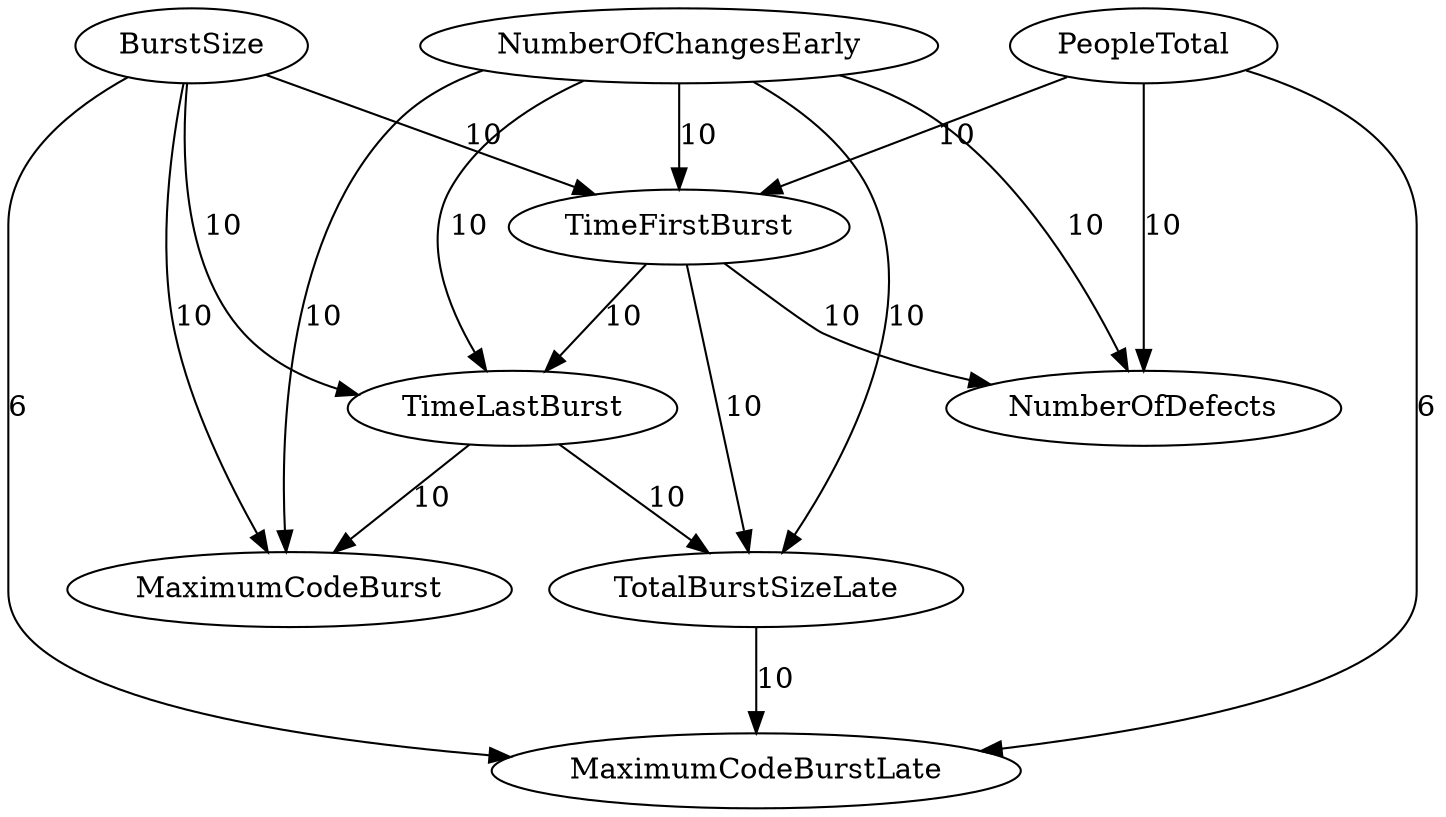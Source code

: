 digraph {
NumberOfChangesEarly -> MaximumCodeBurst[label="10",weight="10"];
NumberOfChangesEarly -> NumberOfDefects[label="10",weight="10"];
NumberOfChangesEarly -> TotalBurstSizeLate[label="10",weight="10"];
NumberOfChangesEarly -> TimeLastBurst[label="10",weight="10"];
NumberOfChangesEarly -> TimeFirstBurst[label="10",weight="10"];
BurstSize -> MaximumCodeBurst[label="10",weight="10"];
BurstSize -> TimeLastBurst[label="10",weight="10"];
BurstSize -> TimeFirstBurst[label="10",weight="10"];
TotalBurstSizeLate -> MaximumCodeBurstLate[label="10",weight="10"];
TimeLastBurst -> MaximumCodeBurst[label="10",weight="10"];
TimeLastBurst -> TotalBurstSizeLate[label="10",weight="10"];
TimeFirstBurst -> NumberOfDefects[label="10",weight="10"];
TimeFirstBurst -> TotalBurstSizeLate[label="10",weight="10"];
TimeFirstBurst -> TimeLastBurst[label="10",weight="10"];
PeopleTotal -> NumberOfDefects[label="10",weight="10"];
PeopleTotal -> TimeFirstBurst[label="10",weight="10"];
BurstSize -> MaximumCodeBurstLate[label="6",weight="6"];
PeopleTotal -> MaximumCodeBurstLate[label="6",weight="6"];
}